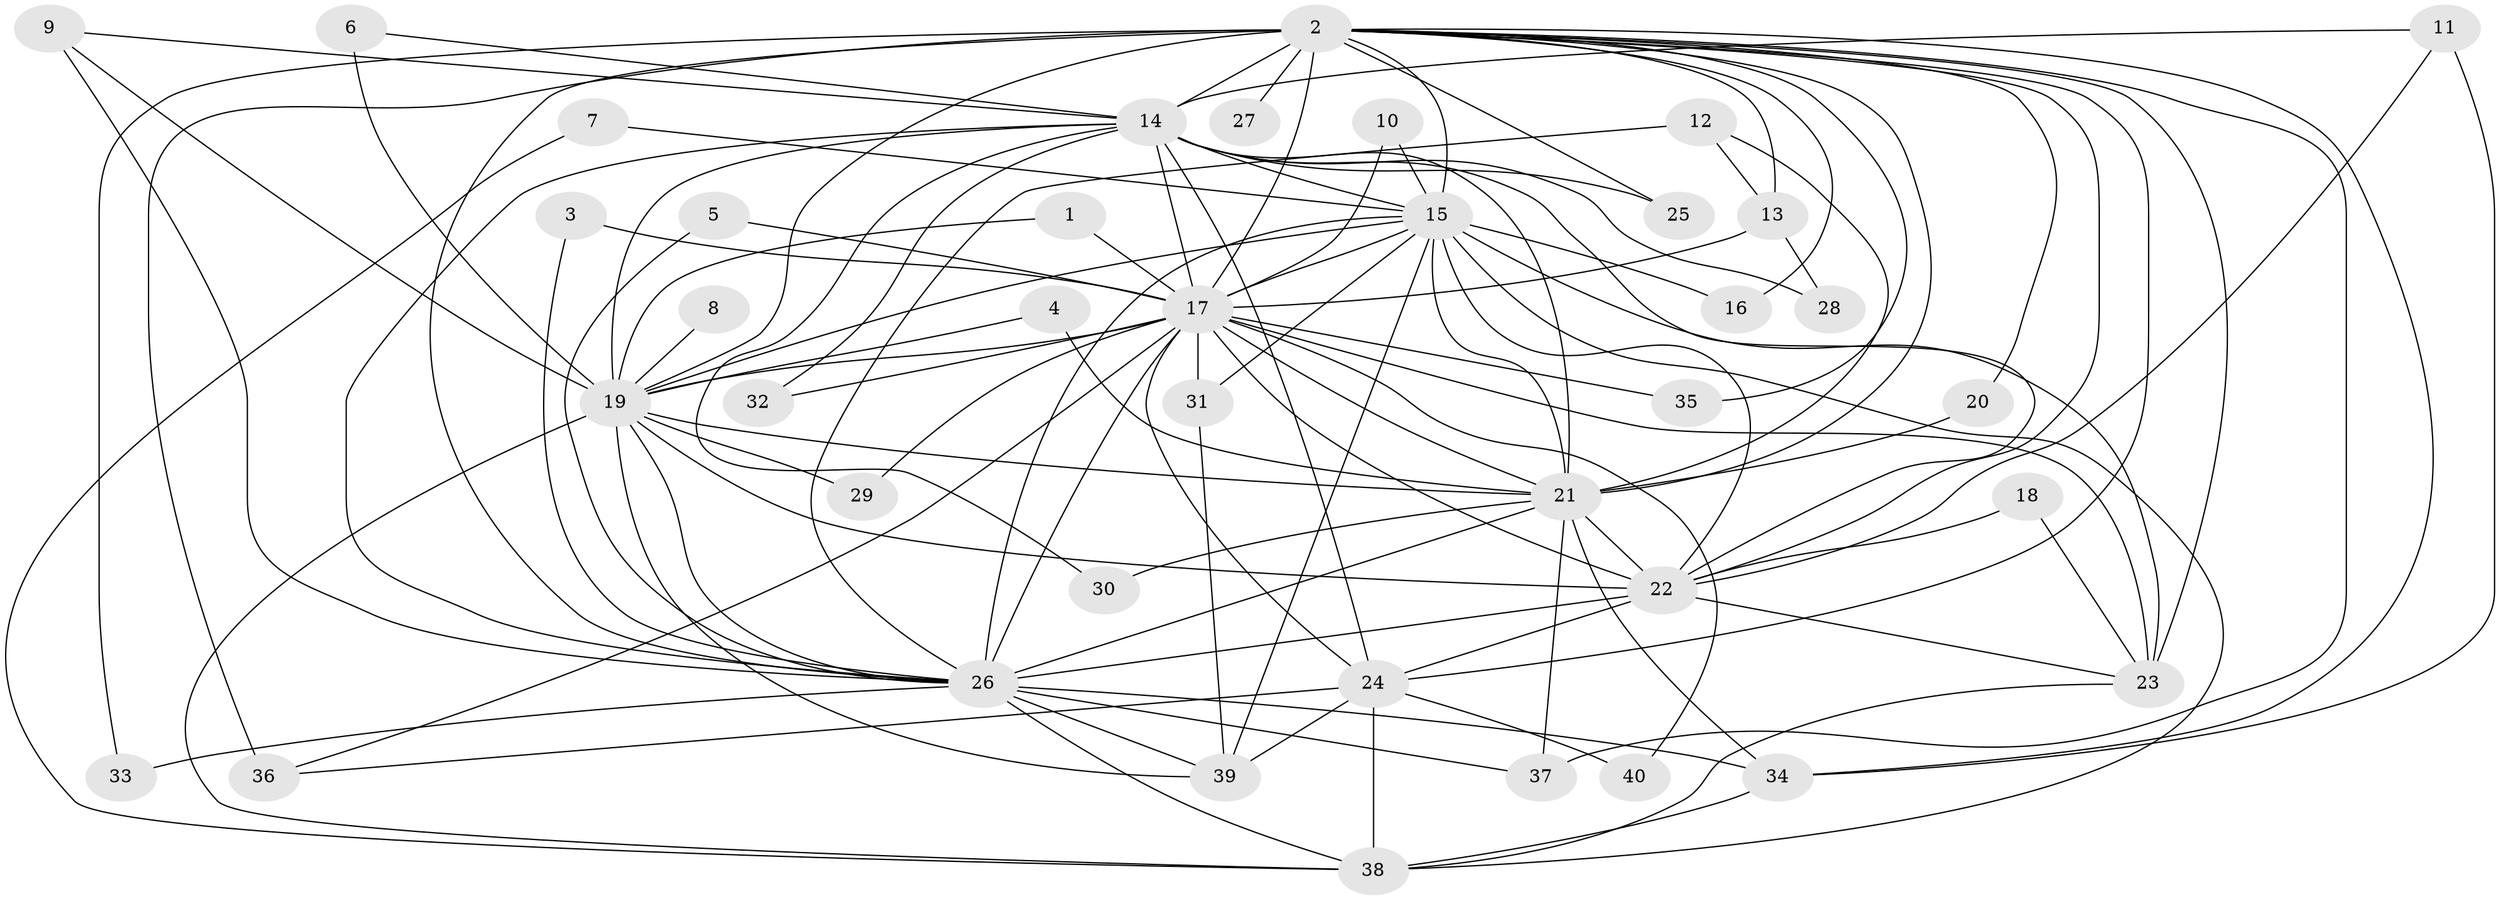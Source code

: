 // original degree distribution, {20: 0.0125, 19: 0.025, 21: 0.025, 14: 0.025, 17: 0.025, 23: 0.0125, 6: 0.0125, 3: 0.2, 4: 0.0625, 2: 0.55, 8: 0.0125, 5: 0.0375}
// Generated by graph-tools (version 1.1) at 2025/25/03/09/25 03:25:50]
// undirected, 40 vertices, 107 edges
graph export_dot {
graph [start="1"]
  node [color=gray90,style=filled];
  1;
  2;
  3;
  4;
  5;
  6;
  7;
  8;
  9;
  10;
  11;
  12;
  13;
  14;
  15;
  16;
  17;
  18;
  19;
  20;
  21;
  22;
  23;
  24;
  25;
  26;
  27;
  28;
  29;
  30;
  31;
  32;
  33;
  34;
  35;
  36;
  37;
  38;
  39;
  40;
  1 -- 17 [weight=2.0];
  1 -- 19 [weight=2.0];
  2 -- 13 [weight=1.0];
  2 -- 14 [weight=3.0];
  2 -- 15 [weight=2.0];
  2 -- 16 [weight=1.0];
  2 -- 17 [weight=4.0];
  2 -- 19 [weight=3.0];
  2 -- 20 [weight=1.0];
  2 -- 21 [weight=3.0];
  2 -- 22 [weight=2.0];
  2 -- 23 [weight=1.0];
  2 -- 24 [weight=1.0];
  2 -- 25 [weight=2.0];
  2 -- 26 [weight=2.0];
  2 -- 27 [weight=3.0];
  2 -- 33 [weight=1.0];
  2 -- 34 [weight=1.0];
  2 -- 35 [weight=1.0];
  2 -- 36 [weight=3.0];
  2 -- 37 [weight=2.0];
  3 -- 17 [weight=1.0];
  3 -- 26 [weight=1.0];
  4 -- 19 [weight=1.0];
  4 -- 21 [weight=1.0];
  5 -- 17 [weight=1.0];
  5 -- 26 [weight=1.0];
  6 -- 14 [weight=1.0];
  6 -- 19 [weight=2.0];
  7 -- 15 [weight=1.0];
  7 -- 38 [weight=1.0];
  8 -- 19 [weight=2.0];
  9 -- 14 [weight=1.0];
  9 -- 19 [weight=1.0];
  9 -- 26 [weight=1.0];
  10 -- 15 [weight=1.0];
  10 -- 17 [weight=1.0];
  11 -- 14 [weight=1.0];
  11 -- 22 [weight=1.0];
  11 -- 34 [weight=1.0];
  12 -- 13 [weight=1.0];
  12 -- 21 [weight=1.0];
  12 -- 26 [weight=1.0];
  13 -- 17 [weight=2.0];
  13 -- 28 [weight=1.0];
  14 -- 15 [weight=1.0];
  14 -- 17 [weight=2.0];
  14 -- 19 [weight=1.0];
  14 -- 21 [weight=1.0];
  14 -- 22 [weight=1.0];
  14 -- 24 [weight=1.0];
  14 -- 25 [weight=1.0];
  14 -- 26 [weight=1.0];
  14 -- 28 [weight=1.0];
  14 -- 30 [weight=1.0];
  14 -- 32 [weight=1.0];
  15 -- 16 [weight=1.0];
  15 -- 17 [weight=3.0];
  15 -- 19 [weight=1.0];
  15 -- 21 [weight=1.0];
  15 -- 22 [weight=1.0];
  15 -- 23 [weight=1.0];
  15 -- 26 [weight=2.0];
  15 -- 31 [weight=1.0];
  15 -- 38 [weight=1.0];
  15 -- 39 [weight=1.0];
  17 -- 19 [weight=2.0];
  17 -- 21 [weight=2.0];
  17 -- 22 [weight=2.0];
  17 -- 23 [weight=2.0];
  17 -- 24 [weight=1.0];
  17 -- 26 [weight=2.0];
  17 -- 29 [weight=1.0];
  17 -- 31 [weight=1.0];
  17 -- 32 [weight=1.0];
  17 -- 35 [weight=1.0];
  17 -- 36 [weight=1.0];
  17 -- 40 [weight=1.0];
  18 -- 22 [weight=1.0];
  18 -- 23 [weight=1.0];
  19 -- 21 [weight=2.0];
  19 -- 22 [weight=2.0];
  19 -- 26 [weight=2.0];
  19 -- 29 [weight=1.0];
  19 -- 38 [weight=1.0];
  19 -- 39 [weight=1.0];
  20 -- 21 [weight=1.0];
  21 -- 22 [weight=1.0];
  21 -- 26 [weight=1.0];
  21 -- 30 [weight=1.0];
  21 -- 34 [weight=1.0];
  21 -- 37 [weight=1.0];
  22 -- 23 [weight=1.0];
  22 -- 24 [weight=1.0];
  22 -- 26 [weight=2.0];
  23 -- 38 [weight=1.0];
  24 -- 36 [weight=1.0];
  24 -- 38 [weight=1.0];
  24 -- 39 [weight=1.0];
  24 -- 40 [weight=1.0];
  26 -- 33 [weight=1.0];
  26 -- 34 [weight=1.0];
  26 -- 37 [weight=1.0];
  26 -- 38 [weight=1.0];
  26 -- 39 [weight=1.0];
  31 -- 39 [weight=1.0];
  34 -- 38 [weight=1.0];
}
